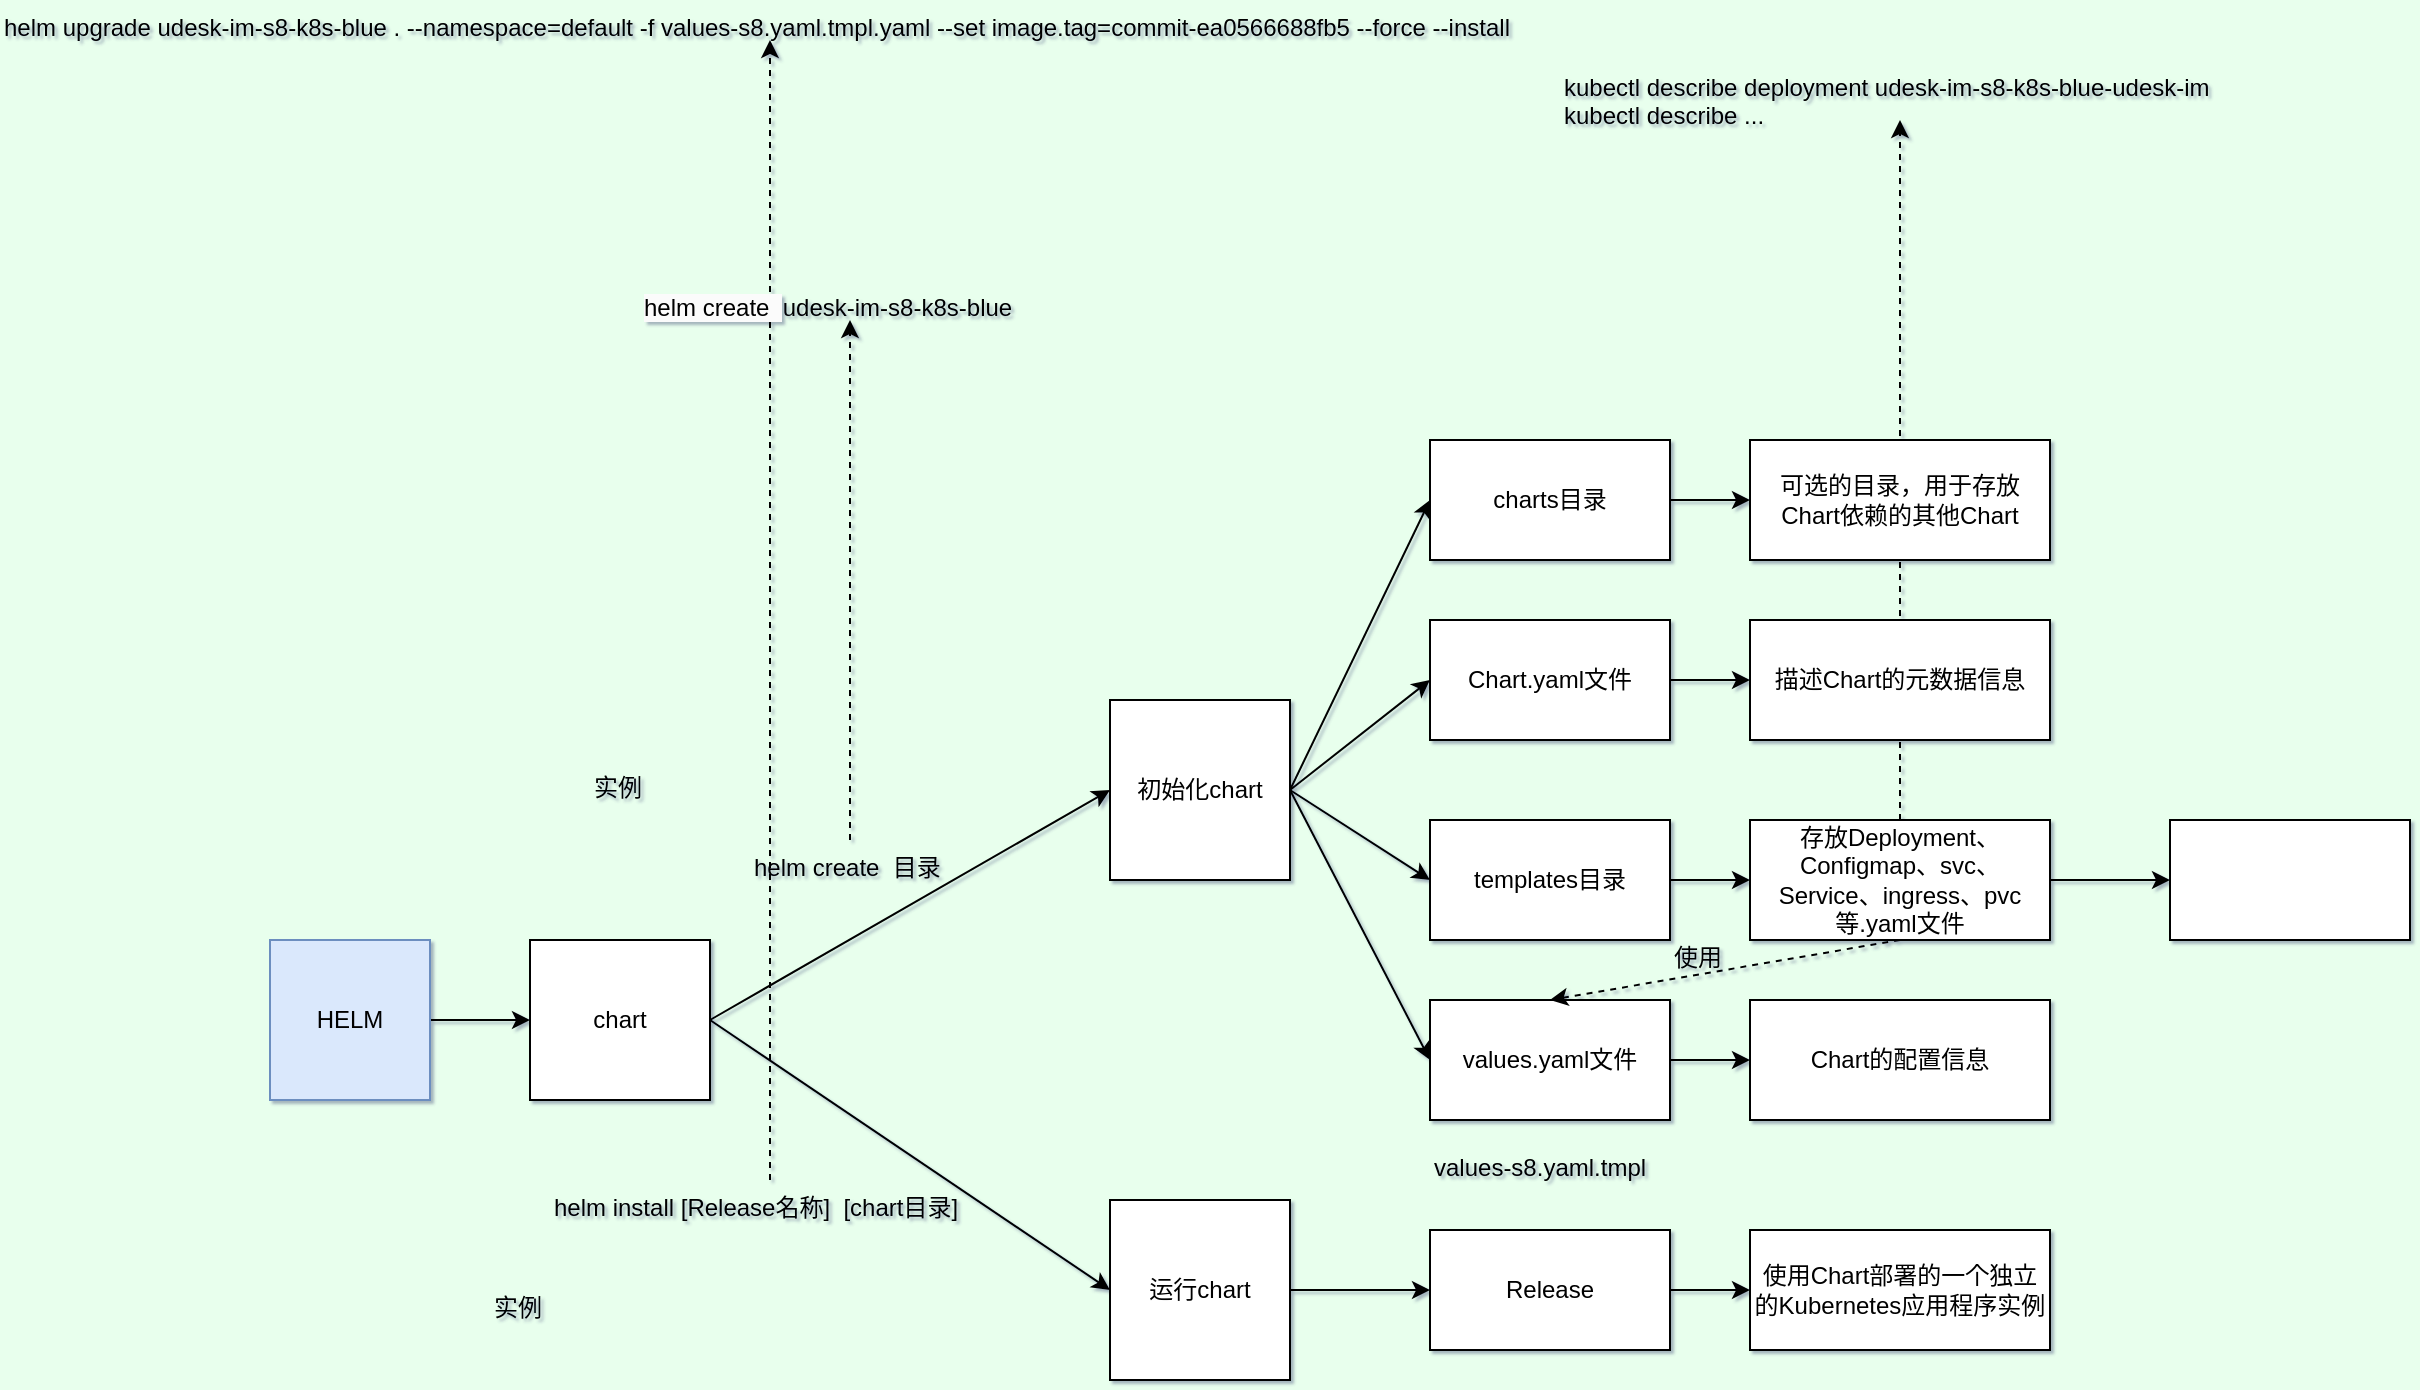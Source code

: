 <mxfile version="21.6.5" type="github">
  <diagram name="第 1 页" id="E5oqeyXUT3EholCvVv0P">
    <mxGraphModel dx="2048" dy="1929" grid="1" gridSize="10" guides="1" tooltips="1" connect="1" arrows="1" fold="1" page="1" pageScale="1" pageWidth="827" pageHeight="1169" background="#E8FFED" math="0" shadow="1">
      <root>
        <mxCell id="0" />
        <mxCell id="1" parent="0" />
        <mxCell id="5qIUG_8EQPnFbdWqvxKQ-83" style="edgeStyle=orthogonalEdgeStyle;rounded=0;orthogonalLoop=1;jettySize=auto;html=1;exitX=0.5;exitY=0;exitDx=0;exitDy=0;entryX=0.5;entryY=1;entryDx=0;entryDy=0;dashed=1;" edge="1" parent="1" source="5qIUG_8EQPnFbdWqvxKQ-54" target="5qIUG_8EQPnFbdWqvxKQ-43">
          <mxGeometry relative="1" as="geometry" />
        </mxCell>
        <mxCell id="5qIUG_8EQPnFbdWqvxKQ-84" style="edgeStyle=orthogonalEdgeStyle;rounded=0;orthogonalLoop=1;jettySize=auto;html=1;exitX=0.5;exitY=0;exitDx=0;exitDy=0;entryX=0.5;entryY=1;entryDx=0;entryDy=0;dashed=1;" edge="1" parent="1" source="5qIUG_8EQPnFbdWqvxKQ-31" target="5qIUG_8EQPnFbdWqvxKQ-81">
          <mxGeometry relative="1" as="geometry" />
        </mxCell>
        <mxCell id="5qIUG_8EQPnFbdWqvxKQ-47" style="edgeStyle=orthogonalEdgeStyle;rounded=0;orthogonalLoop=1;jettySize=auto;html=1;exitX=1;exitY=0.5;exitDx=0;exitDy=0;entryX=0;entryY=0.5;entryDx=0;entryDy=0;" edge="1" parent="1" source="5qIUG_8EQPnFbdWqvxKQ-1" target="5qIUG_8EQPnFbdWqvxKQ-44">
          <mxGeometry relative="1" as="geometry" />
        </mxCell>
        <mxCell id="5qIUG_8EQPnFbdWqvxKQ-1" value="HELM" style="whiteSpace=wrap;html=1;aspect=fixed;fillColor=#dae8fc;strokeColor=#6c8ebf;" vertex="1" parent="1">
          <mxGeometry x="-270" y="250" width="80" height="80" as="geometry" />
        </mxCell>
        <mxCell id="5qIUG_8EQPnFbdWqvxKQ-24" style="rounded=0;orthogonalLoop=1;jettySize=auto;html=1;exitX=1;exitY=0.5;exitDx=0;exitDy=0;entryX=0;entryY=0.5;entryDx=0;entryDy=0;elbow=vertical;" edge="1" parent="1" source="5qIUG_8EQPnFbdWqvxKQ-3" target="5qIUG_8EQPnFbdWqvxKQ-20">
          <mxGeometry relative="1" as="geometry" />
        </mxCell>
        <mxCell id="5qIUG_8EQPnFbdWqvxKQ-25" style="rounded=0;orthogonalLoop=1;jettySize=auto;html=1;exitX=1;exitY=0.5;exitDx=0;exitDy=0;entryX=0;entryY=0.5;entryDx=0;entryDy=0;" edge="1" parent="1" source="5qIUG_8EQPnFbdWqvxKQ-3" target="5qIUG_8EQPnFbdWqvxKQ-21">
          <mxGeometry relative="1" as="geometry" />
        </mxCell>
        <mxCell id="5qIUG_8EQPnFbdWqvxKQ-26" style="rounded=0;orthogonalLoop=1;jettySize=auto;html=1;exitX=1;exitY=0.5;exitDx=0;exitDy=0;entryX=0;entryY=0.5;entryDx=0;entryDy=0;" edge="1" parent="1" source="5qIUG_8EQPnFbdWqvxKQ-3" target="5qIUG_8EQPnFbdWqvxKQ-22">
          <mxGeometry relative="1" as="geometry" />
        </mxCell>
        <mxCell id="5qIUG_8EQPnFbdWqvxKQ-27" style="rounded=0;orthogonalLoop=1;jettySize=auto;html=1;exitX=1;exitY=0.5;exitDx=0;exitDy=0;entryX=0;entryY=0.5;entryDx=0;entryDy=0;" edge="1" parent="1" source="5qIUG_8EQPnFbdWqvxKQ-3" target="5qIUG_8EQPnFbdWqvxKQ-23">
          <mxGeometry relative="1" as="geometry" />
        </mxCell>
        <mxCell id="5qIUG_8EQPnFbdWqvxKQ-3" value="初始化chart" style="rounded=0;whiteSpace=wrap;html=1;" vertex="1" parent="1">
          <mxGeometry x="150" y="130" width="90" height="90" as="geometry" />
        </mxCell>
        <mxCell id="5qIUG_8EQPnFbdWqvxKQ-40" style="edgeStyle=orthogonalEdgeStyle;rounded=0;orthogonalLoop=1;jettySize=auto;html=1;exitX=1;exitY=0.5;exitDx=0;exitDy=0;entryX=0;entryY=0.5;entryDx=0;entryDy=0;" edge="1" parent="1" source="5qIUG_8EQPnFbdWqvxKQ-20" target="5qIUG_8EQPnFbdWqvxKQ-29">
          <mxGeometry relative="1" as="geometry" />
        </mxCell>
        <mxCell id="5qIUG_8EQPnFbdWqvxKQ-20" value="charts目录" style="rounded=0;whiteSpace=wrap;html=1;" vertex="1" parent="1">
          <mxGeometry x="310" width="120" height="60" as="geometry" />
        </mxCell>
        <mxCell id="5qIUG_8EQPnFbdWqvxKQ-39" style="edgeStyle=orthogonalEdgeStyle;rounded=0;orthogonalLoop=1;jettySize=auto;html=1;exitX=1;exitY=0.5;exitDx=0;exitDy=0;entryX=0;entryY=0.5;entryDx=0;entryDy=0;" edge="1" parent="1" source="5qIUG_8EQPnFbdWqvxKQ-21" target="5qIUG_8EQPnFbdWqvxKQ-37">
          <mxGeometry relative="1" as="geometry" />
        </mxCell>
        <mxCell id="5qIUG_8EQPnFbdWqvxKQ-21" value="Chart.yaml文件" style="rounded=0;whiteSpace=wrap;html=1;" vertex="1" parent="1">
          <mxGeometry x="310" y="90" width="120" height="60" as="geometry" />
        </mxCell>
        <mxCell id="5qIUG_8EQPnFbdWqvxKQ-32" style="edgeStyle=orthogonalEdgeStyle;rounded=0;orthogonalLoop=1;jettySize=auto;html=1;exitX=1;exitY=0.5;exitDx=0;exitDy=0;" edge="1" parent="1" source="5qIUG_8EQPnFbdWqvxKQ-22" target="5qIUG_8EQPnFbdWqvxKQ-31">
          <mxGeometry relative="1" as="geometry" />
        </mxCell>
        <mxCell id="5qIUG_8EQPnFbdWqvxKQ-22" value="templates目录" style="rounded=0;whiteSpace=wrap;html=1;" vertex="1" parent="1">
          <mxGeometry x="310" y="190" width="120" height="60" as="geometry" />
        </mxCell>
        <mxCell id="5qIUG_8EQPnFbdWqvxKQ-36" style="edgeStyle=orthogonalEdgeStyle;rounded=0;orthogonalLoop=1;jettySize=auto;html=1;exitX=1;exitY=0.5;exitDx=0;exitDy=0;" edge="1" parent="1" source="5qIUG_8EQPnFbdWqvxKQ-23" target="5qIUG_8EQPnFbdWqvxKQ-34">
          <mxGeometry relative="1" as="geometry" />
        </mxCell>
        <mxCell id="5qIUG_8EQPnFbdWqvxKQ-23" value="values.yaml文件" style="rounded=0;whiteSpace=wrap;html=1;" vertex="1" parent="1">
          <mxGeometry x="310" y="280" width="120" height="60" as="geometry" />
        </mxCell>
        <mxCell id="5qIUG_8EQPnFbdWqvxKQ-29" value="可选的目录，用于存放Chart依赖的其他Chart" style="rounded=0;whiteSpace=wrap;html=1;" vertex="1" parent="1">
          <mxGeometry x="470" width="150" height="60" as="geometry" />
        </mxCell>
        <mxCell id="5qIUG_8EQPnFbdWqvxKQ-42" style="edgeStyle=orthogonalEdgeStyle;rounded=0;orthogonalLoop=1;jettySize=auto;html=1;exitX=1;exitY=0.5;exitDx=0;exitDy=0;entryX=0;entryY=0.5;entryDx=0;entryDy=0;" edge="1" parent="1" source="5qIUG_8EQPnFbdWqvxKQ-31" target="5qIUG_8EQPnFbdWqvxKQ-41">
          <mxGeometry relative="1" as="geometry" />
        </mxCell>
        <mxCell id="5qIUG_8EQPnFbdWqvxKQ-75" style="rounded=0;orthogonalLoop=1;jettySize=auto;html=1;exitX=0.5;exitY=1;exitDx=0;exitDy=0;entryX=0.5;entryY=0;entryDx=0;entryDy=0;dashed=1;" edge="1" parent="1" source="5qIUG_8EQPnFbdWqvxKQ-31" target="5qIUG_8EQPnFbdWqvxKQ-23">
          <mxGeometry relative="1" as="geometry" />
        </mxCell>
        <mxCell id="5qIUG_8EQPnFbdWqvxKQ-31" value="存放Deployment、Configmap、svc、Service、ingress、pvc等.yaml文件" style="rounded=0;whiteSpace=wrap;html=1;" vertex="1" parent="1">
          <mxGeometry x="470" y="190" width="150" height="60" as="geometry" />
        </mxCell>
        <mxCell id="5qIUG_8EQPnFbdWqvxKQ-34" value="Chart的配置信息" style="rounded=0;whiteSpace=wrap;html=1;" vertex="1" parent="1">
          <mxGeometry x="470" y="280" width="150" height="60" as="geometry" />
        </mxCell>
        <mxCell id="5qIUG_8EQPnFbdWqvxKQ-37" value="描述Chart的元数据信息" style="rounded=0;whiteSpace=wrap;html=1;" vertex="1" parent="1">
          <mxGeometry x="470" y="90" width="150" height="60" as="geometry" />
        </mxCell>
        <mxCell id="5qIUG_8EQPnFbdWqvxKQ-41" value="" style="rounded=0;whiteSpace=wrap;html=1;" vertex="1" parent="1">
          <mxGeometry x="680" y="190" width="120" height="60" as="geometry" />
        </mxCell>
        <mxCell id="5qIUG_8EQPnFbdWqvxKQ-43" value="helm upgrade udesk-im-s8-k8s-blue . --namespace=default -f values-s8.yaml.tmpl.yaml --set image.tag=commit-ea0566688fb5 --force --install" style="text;whiteSpace=wrap;" vertex="1" parent="1">
          <mxGeometry x="-405" y="-220" width="770" height="20" as="geometry" />
        </mxCell>
        <mxCell id="5qIUG_8EQPnFbdWqvxKQ-48" style="rounded=0;orthogonalLoop=1;jettySize=auto;html=1;exitX=1;exitY=0.5;exitDx=0;exitDy=0;entryX=0;entryY=0.5;entryDx=0;entryDy=0;" edge="1" parent="1" source="5qIUG_8EQPnFbdWqvxKQ-44" target="5qIUG_8EQPnFbdWqvxKQ-3">
          <mxGeometry relative="1" as="geometry" />
        </mxCell>
        <mxCell id="5qIUG_8EQPnFbdWqvxKQ-53" style="rounded=0;orthogonalLoop=1;jettySize=auto;html=1;exitX=1;exitY=0.5;exitDx=0;exitDy=0;entryX=0;entryY=0.5;entryDx=0;entryDy=0;" edge="1" parent="1" source="5qIUG_8EQPnFbdWqvxKQ-44" target="5qIUG_8EQPnFbdWqvxKQ-52">
          <mxGeometry relative="1" as="geometry" />
        </mxCell>
        <mxCell id="5qIUG_8EQPnFbdWqvxKQ-44" value="chart" style="rounded=0;whiteSpace=wrap;html=1;" vertex="1" parent="1">
          <mxGeometry x="-140" y="250" width="90" height="80" as="geometry" />
        </mxCell>
        <mxCell id="5qIUG_8EQPnFbdWqvxKQ-64" style="rounded=0;orthogonalLoop=1;jettySize=auto;html=1;exitX=0.5;exitY=0;exitDx=0;exitDy=0;entryX=0.5;entryY=1;entryDx=0;entryDy=0;dashed=1;" edge="1" parent="1" source="5qIUG_8EQPnFbdWqvxKQ-49" target="5qIUG_8EQPnFbdWqvxKQ-63">
          <mxGeometry relative="1" as="geometry" />
        </mxCell>
        <mxCell id="5qIUG_8EQPnFbdWqvxKQ-49" value="helm create  目录" style="text;whiteSpace=wrap;" vertex="1" parent="1">
          <mxGeometry x="-30" y="200" width="100" height="20" as="geometry" />
        </mxCell>
        <mxCell id="5qIUG_8EQPnFbdWqvxKQ-61" style="edgeStyle=orthogonalEdgeStyle;rounded=0;orthogonalLoop=1;jettySize=auto;html=1;exitX=1;exitY=0.5;exitDx=0;exitDy=0;" edge="1" parent="1" source="5qIUG_8EQPnFbdWqvxKQ-52" target="5qIUG_8EQPnFbdWqvxKQ-60">
          <mxGeometry relative="1" as="geometry" />
        </mxCell>
        <mxCell id="5qIUG_8EQPnFbdWqvxKQ-52" value="运行chart" style="rounded=0;whiteSpace=wrap;html=1;" vertex="1" parent="1">
          <mxGeometry x="150" y="380" width="90" height="90" as="geometry" />
        </mxCell>
        <mxCell id="5qIUG_8EQPnFbdWqvxKQ-54" value="helm install [Release名称]  [chart目录]" style="text;whiteSpace=wrap;" vertex="1" parent="1">
          <mxGeometry x="-130" y="370" width="220" height="20" as="geometry" />
        </mxCell>
        <mxCell id="5qIUG_8EQPnFbdWqvxKQ-57" value="实例" style="text;whiteSpace=wrap;" vertex="1" parent="1">
          <mxGeometry x="-160" y="420" width="30" height="30" as="geometry" />
        </mxCell>
        <mxCell id="5qIUG_8EQPnFbdWqvxKQ-71" style="edgeStyle=orthogonalEdgeStyle;rounded=0;orthogonalLoop=1;jettySize=auto;html=1;exitX=1;exitY=0.5;exitDx=0;exitDy=0;entryX=0;entryY=0.5;entryDx=0;entryDy=0;" edge="1" parent="1" source="5qIUG_8EQPnFbdWqvxKQ-60" target="5qIUG_8EQPnFbdWqvxKQ-69">
          <mxGeometry relative="1" as="geometry" />
        </mxCell>
        <mxCell id="5qIUG_8EQPnFbdWqvxKQ-60" value="Release" style="rounded=0;whiteSpace=wrap;html=1;" vertex="1" parent="1">
          <mxGeometry x="310" y="395" width="120" height="60" as="geometry" />
        </mxCell>
        <mxCell id="5qIUG_8EQPnFbdWqvxKQ-63" value="&lt;span style=&quot;color: rgb(0, 0, 0); font-family: Helvetica; font-size: 12px; font-style: normal; font-variant-ligatures: normal; font-variant-caps: normal; font-weight: 400; letter-spacing: normal; orphans: 2; text-align: left; text-indent: 0px; text-transform: none; widows: 2; word-spacing: 0px; -webkit-text-stroke-width: 0px; background-color: rgb(251, 251, 251); text-decoration-thickness: initial; text-decoration-style: initial; text-decoration-color: initial; float: none; display: inline !important;&quot;&gt;helm create&amp;nbsp;&amp;nbsp;&lt;/span&gt;udesk-im-s8-k8s-blue" style="text;whiteSpace=wrap;html=1;" vertex="1" parent="1">
          <mxGeometry x="-85" y="-80" width="210" height="20" as="geometry" />
        </mxCell>
        <mxCell id="5qIUG_8EQPnFbdWqvxKQ-65" value="实例" style="text;whiteSpace=wrap;" vertex="1" parent="1">
          <mxGeometry x="-110" y="160" width="30" height="30" as="geometry" />
        </mxCell>
        <mxCell id="5qIUG_8EQPnFbdWqvxKQ-69" value="使用Chart部署的一个独立的Kubernetes应用程序实例" style="rounded=0;whiteSpace=wrap;html=1;" vertex="1" parent="1">
          <mxGeometry x="470" y="395" width="150" height="60" as="geometry" />
        </mxCell>
        <mxCell id="5qIUG_8EQPnFbdWqvxKQ-77" value="使用" style="text;whiteSpace=wrap;" vertex="1" parent="1">
          <mxGeometry x="430" y="245" width="30" height="30" as="geometry" />
        </mxCell>
        <mxCell id="5qIUG_8EQPnFbdWqvxKQ-79" value="values-s8.yaml.tmpl" style="text;whiteSpace=wrap;" vertex="1" parent="1">
          <mxGeometry x="310" y="350" width="120" height="30" as="geometry" />
        </mxCell>
        <mxCell id="5qIUG_8EQPnFbdWqvxKQ-81" value="kubectl describe deployment udesk-im-s8-k8s-blue-udesk-im&#xa;kubectl describe ..." style="text;whiteSpace=wrap;" vertex="1" parent="1">
          <mxGeometry x="375" y="-190" width="340" height="30" as="geometry" />
        </mxCell>
      </root>
    </mxGraphModel>
  </diagram>
</mxfile>
